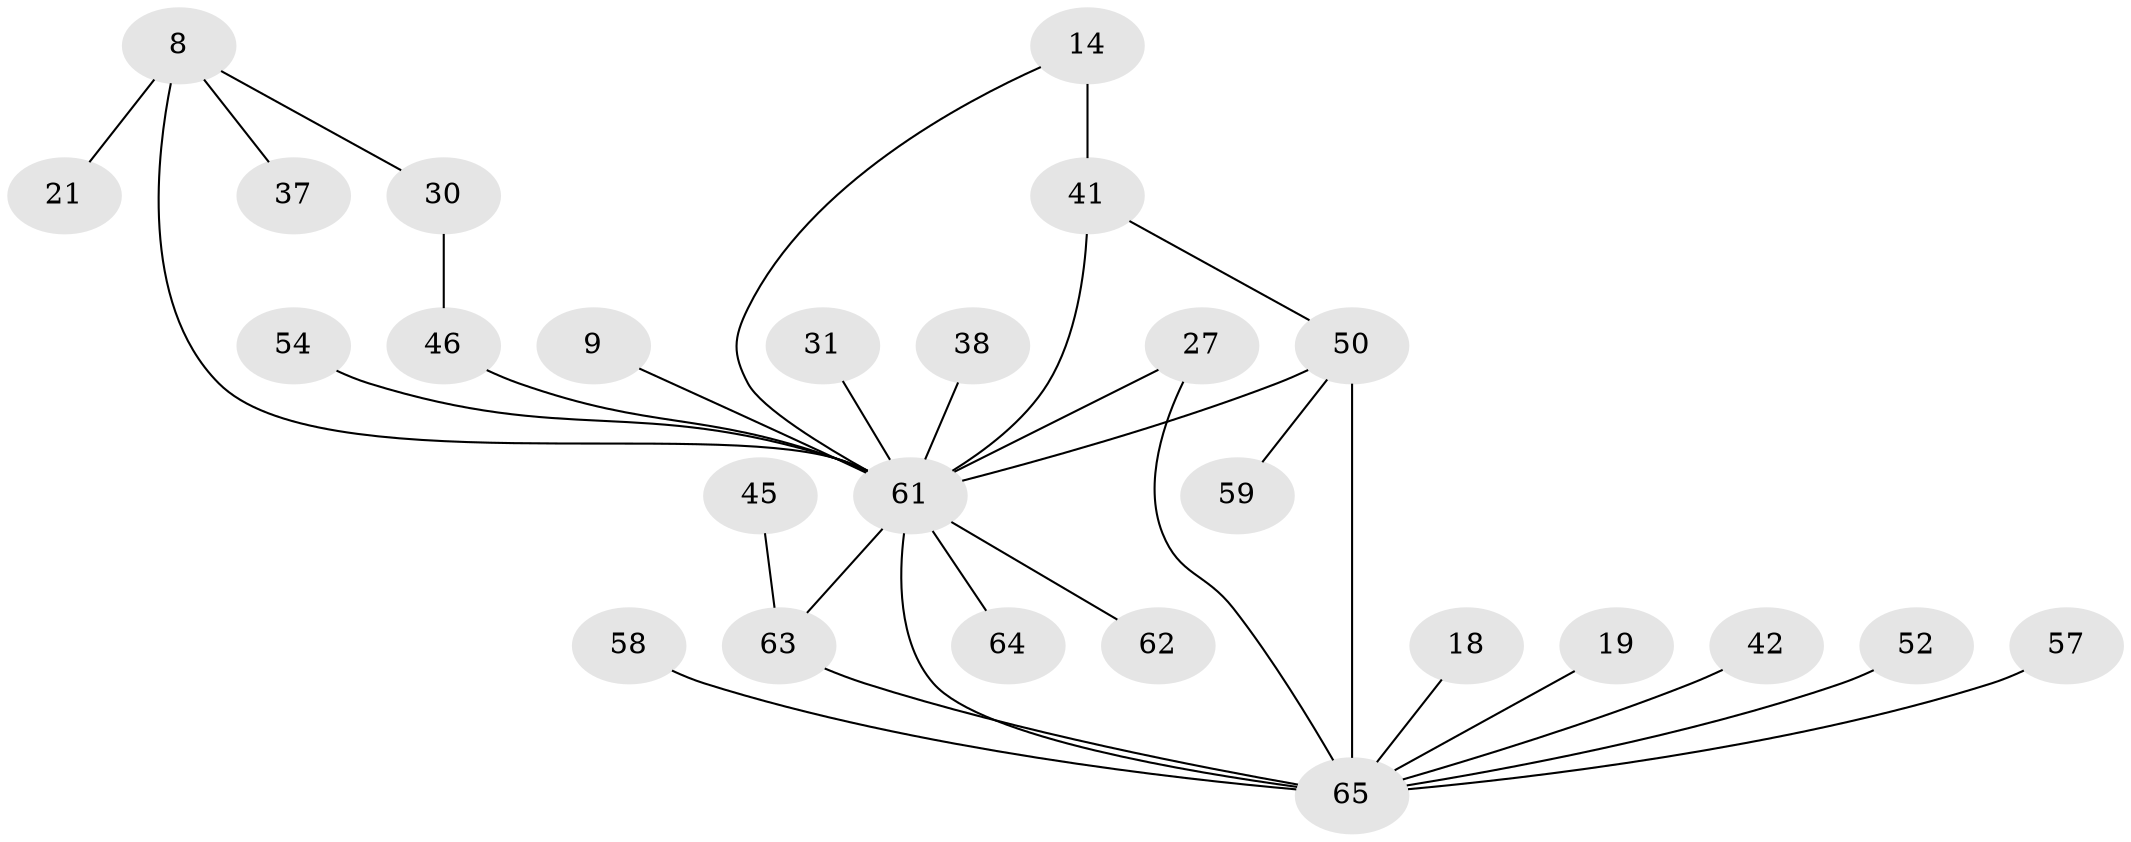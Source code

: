 // original degree distribution, {4: 0.1076923076923077, 3: 0.2153846153846154, 6: 0.046153846153846156, 5: 0.07692307692307693, 1: 0.27692307692307694, 7: 0.015384615384615385, 2: 0.26153846153846155}
// Generated by graph-tools (version 1.1) at 2025/46/03/04/25 21:46:10]
// undirected, 26 vertices, 31 edges
graph export_dot {
graph [start="1"]
  node [color=gray90,style=filled];
  8;
  9;
  14 [super="+11"];
  18;
  19;
  21;
  27;
  30;
  31;
  37;
  38;
  41;
  42;
  45;
  46 [super="+33"];
  50 [super="+3+4"];
  52 [super="+25+47"];
  54;
  57 [super="+53"];
  58;
  59;
  61 [super="+23+32+39+49+56"];
  62;
  63 [super="+40+26"];
  64 [super="+60"];
  65 [super="+7+28+43+55"];
  8 -- 21;
  8 -- 30;
  8 -- 37;
  8 -- 61 [weight=2];
  9 -- 61;
  14 -- 41 [weight=2];
  14 -- 61;
  18 -- 65;
  19 -- 65;
  27 -- 65;
  27 -- 61;
  30 -- 46;
  31 -- 61;
  38 -- 61;
  41 -- 50;
  41 -- 61;
  42 -- 65;
  45 -- 63;
  46 -- 61 [weight=3];
  50 -- 59;
  50 -- 65 [weight=4];
  50 -- 61 [weight=4];
  52 -- 65 [weight=3];
  54 -- 61;
  57 -- 65;
  58 -- 65;
  61 -- 65;
  61 -- 62;
  61 -- 64 [weight=2];
  61 -- 63;
  63 -- 65 [weight=4];
}
